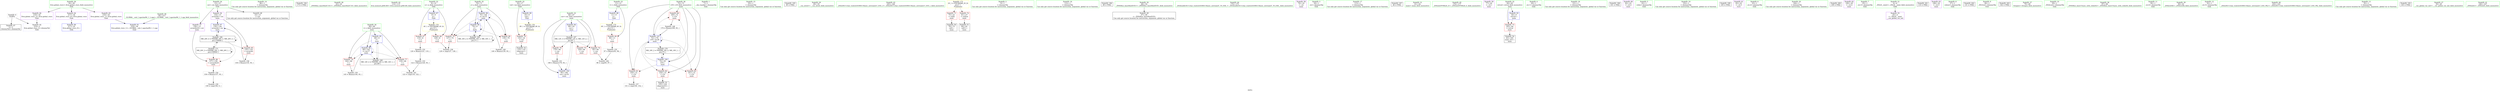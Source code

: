 digraph "SVFG" {
	label="SVFG";

	Node0x55e10bce0e60 [shape=record,color=grey,label="{NodeID: 0\nNullPtr}"];
	Node0x55e10bce0e60 -> Node0x55e10bcf7630[style=solid];
	Node0x55e10bce0e60 -> Node0x55e10bcfacf0[style=solid];
	Node0x55e10bcf77d0 [shape=record,color=blue,label="{NodeID: 97\n134\<--136\narrayidx\<--inc\nmain\n}"];
	Node0x55e10bcf77d0 -> Node0x55e10bd04c60[style=dashed];
	Node0x55e10bcf5810 [shape=record,color=green,label="{NodeID: 14\n86\<--1\n\<--dummyObj\nCan only get source location for instruction, argument, global var or function.}"];
	Node0x55e10bd0f7c0 [shape=record,color=black,label="{NodeID: 194\n173 = PHI()\n}"];
	Node0x55e10bcf6420 [shape=record,color=green,label="{NodeID: 28\n43\<--44\n_ZNSt8ios_base4InitC1Ev\<--_ZNSt8ios_base4InitC1Ev_field_insensitive\n}"];
	Node0x55e10bcf7130 [shape=record,color=green,label="{NodeID: 42\n114\<--115\nllvm.memset.p0i8.i64\<--llvm.memset.p0i8.i64_field_insensitive\n}"];
	Node0x55e10bcf8e30 [shape=record,color=purple,label="{NodeID: 56\n134\<--13\narrayidx\<--cnt\nmain\n}"];
	Node0x55e10bcf8e30 -> Node0x55e10bcfa650[style=solid];
	Node0x55e10bcf8e30 -> Node0x55e10bcf77d0[style=solid];
	Node0x55e10bcfefb0 [shape=record,color=grey,label="{NodeID: 153\n122 = Binary(120, 93, )\n}"];
	Node0x55e10bcfefb0 -> Node0x55e10bcffbb0[style=solid];
	Node0x55e10bcf9a20 [shape=record,color=red,label="{NodeID: 70\n132\<--16\n\<--val\nmain\n}"];
	Node0x55e10bcf9a20 -> Node0x55e10bcf8af0[style=solid];
	Node0x55e10bd05160 [shape=record,color=black,label="{NodeID: 167\nMR_12V_3 = PHI(MR_12V_4, MR_12V_2, )\npts\{67 \}\n}"];
	Node0x55e10bd05160 -> Node0x55e10bcf9d60[style=dashed];
	Node0x55e10bd05160 -> Node0x55e10bcf9e30[style=dashed];
	Node0x55e10bd05160 -> Node0x55e10bcf9f00[style=dashed];
	Node0x55e10bd05160 -> Node0x55e10bcf7be0[style=dashed];
	Node0x55e10bcfa580 [shape=record,color=red,label="{NodeID: 84\n169\<--72\n\<--i19\nmain\n}"];
	Node0x55e10bcfa580 -> Node0x55e10bcf8120[style=solid];
	Node0x55e10bce1670 [shape=record,color=green,label="{NodeID: 1\n7\<--1\n__dso_handle\<--dummyObj\nGlob }"];
	Node0x55e10bcf78a0 [shape=record,color=blue,label="{NodeID: 98\n70\<--140\nj\<--inc15\nmain\n}"];
	Node0x55e10bcf78a0 -> Node0x55e10bcfa170[style=dashed];
	Node0x55e10bcf78a0 -> Node0x55e10bcfa240[style=dashed];
	Node0x55e10bcf78a0 -> Node0x55e10bcf7700[style=dashed];
	Node0x55e10bcf78a0 -> Node0x55e10bcf78a0[style=dashed];
	Node0x55e10bcf78a0 -> Node0x55e10bd05b60[style=dashed];
	Node0x55e10bcf58a0 [shape=record,color=green,label="{NodeID: 15\n93\<--1\n\<--dummyObj\nCan only get source location for instruction, argument, global var or function.}"];
	Node0x55e10bd108d0 [shape=record,color=black,label="{NodeID: 195\n85 = PHI()\n}"];
	Node0x55e10bcf6520 [shape=record,color=green,label="{NodeID: 29\n49\<--50\n__cxa_atexit\<--__cxa_atexit_field_insensitive\n}"];
	Node0x55e10bcf7230 [shape=record,color=green,label="{NodeID: 43\n165\<--166\n_ZStlsISt11char_traitsIcEERSt13basic_ostreamIcT_ES5_c\<--_ZStlsISt11char_traitsIcEERSt13basic_ostreamIcT_ES5_c_field_insensitive\n}"];
	Node0x55e10bcf8f00 [shape=record,color=purple,label="{NodeID: 57\n156\<--13\narrayidx24\<--cnt\nmain\n}"];
	Node0x55e10bcf8f00 -> Node0x55e10bcfa720[style=solid];
	Node0x55e10bcff130 [shape=record,color=grey,label="{NodeID: 154\n158 = Binary(157, 93, )\n}"];
	Node0x55e10bcff130 -> Node0x55e10bcff8b0[style=solid];
	Node0x55e10bcf9af0 [shape=record,color=red,label="{NodeID: 71\n75\<--22\n\<--stdin\nmain\n}"];
	Node0x55e10bcf9af0 -> Node0x55e10bcf8950[style=solid];
	Node0x55e10bd05660 [shape=record,color=black,label="{NodeID: 168\nMR_14V_2 = PHI(MR_14V_4, MR_14V_1, )\npts\{69 \}\n}"];
	Node0x55e10bd05660 -> Node0x55e10bcfaf90[style=dashed];
	Node0x55e10bcfa650 [shape=record,color=red,label="{NodeID: 85\n135\<--134\n\<--arrayidx\nmain\n}"];
	Node0x55e10bcfa650 -> Node0x55e10bcff430[style=solid];
	Node0x55e10bcdff70 [shape=record,color=green,label="{NodeID: 2\n9\<--1\n\<--dummyObj\nCan only get source location for instruction, argument, global var or function.}"];
	Node0x55e10bcf7970 [shape=record,color=blue,label="{NodeID: 99\n68\<--145\ni\<--inc17\nmain\n}"];
	Node0x55e10bcf7970 -> Node0x55e10bcf9fd0[style=dashed];
	Node0x55e10bcf7970 -> Node0x55e10bcfa0a0[style=dashed];
	Node0x55e10bcf7970 -> Node0x55e10bcf7970[style=dashed];
	Node0x55e10bcf7970 -> Node0x55e10bd05660[style=dashed];
	Node0x55e10bcf5930 [shape=record,color=green,label="{NodeID: 16\n112\<--1\n\<--dummyObj\nCan only get source location for instruction, argument, global var or function.}"];
	Node0x55e10bd109d0 [shape=record,color=black,label="{NodeID: 196\n89 = PHI()\n}"];
	Node0x55e10bcf6620 [shape=record,color=green,label="{NodeID: 30\n48\<--54\n_ZNSt8ios_base4InitD1Ev\<--_ZNSt8ios_base4InitD1Ev_field_insensitive\n}"];
	Node0x55e10bcf6620 -> Node0x55e10bcf8850[style=solid];
	Node0x55e10bcf7330 [shape=record,color=green,label="{NodeID: 44\n174\<--175\n_ZSt4endlIcSt11char_traitsIcEERSt13basic_ostreamIT_T0_ES6_\<--_ZSt4endlIcSt11char_traitsIcEERSt13basic_ostreamIT_T0_ES6__field_insensitive\n}"];
	Node0x55e10bcf8fd0 [shape=record,color=purple,label="{NodeID: 58\n76\<--18\n\<--.str\nmain\n}"];
	Node0x55e10bcff2b0 [shape=record,color=grey,label="{NodeID: 155\n97 = Binary(93, 96, )\n}"];
	Node0x55e10bcff2b0 -> Node0x55e10bcffa30[style=solid];
	Node0x55e10bcf9bc0 [shape=record,color=red,label="{NodeID: 72\n81\<--27\n\<--stdout\nmain\n}"];
	Node0x55e10bcf9bc0 -> Node0x55e10bcf8a20[style=solid];
	Node0x55e10bd05b60 [shape=record,color=black,label="{NodeID: 169\nMR_16V_2 = PHI(MR_16V_3, MR_16V_1, )\npts\{71 \}\n}"];
	Node0x55e10bd05b60 -> Node0x55e10bcf7700[style=dashed];
	Node0x55e10bd05b60 -> Node0x55e10bd05b60[style=dashed];
	Node0x55e10bcfa720 [shape=record,color=red,label="{NodeID: 86\n157\<--156\n\<--arrayidx24\nmain\n}"];
	Node0x55e10bcfa720 -> Node0x55e10bcff130[style=solid];
	Node0x55e10bcf5290 [shape=record,color=green,label="{NodeID: 3\n18\<--1\n.str\<--dummyObj\nGlob }"];
	Node0x55e10bcf7a40 [shape=record,color=blue,label="{NodeID: 100\n72\<--93\ni19\<--\nmain\n}"];
	Node0x55e10bcf7a40 -> Node0x55e10bcfa310[style=dashed];
	Node0x55e10bcf7a40 -> Node0x55e10bcfa3e0[style=dashed];
	Node0x55e10bcf7a40 -> Node0x55e10bcfa4b0[style=dashed];
	Node0x55e10bcf7a40 -> Node0x55e10bcfa580[style=dashed];
	Node0x55e10bcf7a40 -> Node0x55e10bcf7b10[style=dashed];
	Node0x55e10bcf7a40 -> Node0x55e10bd06060[style=dashed];
	Node0x55e10bcf59c0 [shape=record,color=green,label="{NodeID: 17\n113\<--1\n\<--dummyObj\nCan only get source location for instruction, argument, global var or function.}"];
	Node0x55e10bd10ad0 [shape=record,color=black,label="{NodeID: 197\n46 = PHI()\n}"];
	Node0x55e10bcf6720 [shape=record,color=green,label="{NodeID: 31\n61\<--62\nmain\<--main_field_insensitive\n}"];
	Node0x55e10bcf7430 [shape=record,color=green,label="{NodeID: 45\n176\<--177\n_ZNSolsEPFRSoS_E\<--_ZNSolsEPFRSoS_E_field_insensitive\n}"];
	Node0x55e10bcf90a0 [shape=record,color=purple,label="{NodeID: 59\n77\<--20\n\<--.str.1\nmain\n}"];
	Node0x55e10bcff430 [shape=record,color=grey,label="{NodeID: 156\n136 = Binary(135, 93, )\n}"];
	Node0x55e10bcff430 -> Node0x55e10bcf77d0[style=solid];
	Node0x55e10bcf9c90 [shape=record,color=red,label="{NodeID: 73\n183\<--64\n\<--retval\nmain\n}"];
	Node0x55e10bcf9c90 -> Node0x55e10bcf8c90[style=solid];
	Node0x55e10bd06060 [shape=record,color=black,label="{NodeID: 170\nMR_18V_2 = PHI(MR_18V_4, MR_18V_1, )\npts\{73 \}\n}"];
	Node0x55e10bd06060 -> Node0x55e10bcf7a40[style=dashed];
	Node0x55e10bcfa7f0 [shape=record,color=blue,label="{NodeID: 87\n8\<--9\nn\<--\nGlob }"];
	Node0x55e10bcfa7f0 -> Node0x55e10bd07a80[style=dashed];
	Node0x55e10bce1b70 [shape=record,color=green,label="{NodeID: 4\n20\<--1\n.str.1\<--dummyObj\nGlob }"];
	Node0x55e10bcf7b10 [shape=record,color=blue,label="{NodeID: 101\n72\<--170\ni19\<--inc28\nmain\n}"];
	Node0x55e10bcf7b10 -> Node0x55e10bcfa310[style=dashed];
	Node0x55e10bcf7b10 -> Node0x55e10bcfa3e0[style=dashed];
	Node0x55e10bcf7b10 -> Node0x55e10bcfa4b0[style=dashed];
	Node0x55e10bcf7b10 -> Node0x55e10bcfa580[style=dashed];
	Node0x55e10bcf7b10 -> Node0x55e10bcf7b10[style=dashed];
	Node0x55e10bcf7b10 -> Node0x55e10bd06060[style=dashed];
	Node0x55e10bcf5a50 [shape=record,color=green,label="{NodeID: 18\n121\<--1\n\<--dummyObj\nCan only get source location for instruction, argument, global var or function.}"];
	Node0x55e10bd10bd0 [shape=record,color=black,label="{NodeID: 198\n101 = PHI()\n}"];
	Node0x55e10bcf6820 [shape=record,color=green,label="{NodeID: 32\n64\<--65\nretval\<--retval_field_insensitive\nmain\n}"];
	Node0x55e10bcf6820 -> Node0x55e10bcf9c90[style=solid];
	Node0x55e10bcf6820 -> Node0x55e10bcfadf0[style=solid];
	Node0x55e10bcf7530 [shape=record,color=green,label="{NodeID: 46\n36\<--213\n_GLOBAL__sub_I_ngochai94_1_1.cpp\<--_GLOBAL__sub_I_ngochai94_1_1.cpp_field_insensitive\n}"];
	Node0x55e10bcf7530 -> Node0x55e10bcfabf0[style=solid];
	Node0x55e10bcf9170 [shape=record,color=purple,label="{NodeID: 60\n82\<--23\n\<--.str.2\nmain\n}"];
	Node0x55e10bcff5b0 [shape=record,color=grey,label="{NodeID: 157\n151 = cmp(150, 152, )\n}"];
	Node0x55e10bcf9d60 [shape=record,color=red,label="{NodeID: 74\n95\<--66\n\<--cas\nmain\n}"];
	Node0x55e10bcf9d60 -> Node0x55e10bcffa30[style=solid];
	Node0x55e10bd06560 [shape=record,color=black,label="{NodeID: 171\nMR_20V_2 = PHI(MR_20V_3, MR_20V_1, )\npts\{150000 \}\n}"];
	Node0x55e10bd06560 -> Node0x55e10bcfa720[style=dashed];
	Node0x55e10bd06560 -> Node0x55e10bd04c60[style=dashed];
	Node0x55e10bd06560 -> Node0x55e10bd06560[style=dashed];
	Node0x55e10bcfa8f0 [shape=record,color=blue,label="{NodeID: 88\n11\<--9\nt\<--\nGlob }"];
	Node0x55e10bcfa8f0 -> Node0x55e10bd07b60[style=dashed];
	Node0x55e10bce1100 [shape=record,color=green,label="{NodeID: 5\n22\<--1\nstdin\<--dummyObj\nGlob }"];
	Node0x55e10bcf7be0 [shape=record,color=blue,label="{NodeID: 102\n66\<--180\ncas\<--inc32\nmain\n}"];
	Node0x55e10bcf7be0 -> Node0x55e10bd05160[style=dashed];
	Node0x55e10bcf5b20 [shape=record,color=green,label="{NodeID: 19\n152\<--1\n\<--dummyObj\nCan only get source location for instruction, argument, global var or function.}"];
	Node0x55e10bd10d30 [shape=record,color=black,label="{NodeID: 199\n105 = PHI()\n}"];
	Node0x55e10bcf68f0 [shape=record,color=green,label="{NodeID: 33\n66\<--67\ncas\<--cas_field_insensitive\nmain\n}"];
	Node0x55e10bcf68f0 -> Node0x55e10bcf9d60[style=solid];
	Node0x55e10bcf68f0 -> Node0x55e10bcf9e30[style=solid];
	Node0x55e10bcf68f0 -> Node0x55e10bcf9f00[style=solid];
	Node0x55e10bcf68f0 -> Node0x55e10bcfaec0[style=solid];
	Node0x55e10bcf68f0 -> Node0x55e10bcf7be0[style=solid];
	Node0x55e10bcf7630 [shape=record,color=black,label="{NodeID: 47\n2\<--3\ndummyVal\<--dummyVal\n}"];
	Node0x55e10bcf9240 [shape=record,color=purple,label="{NodeID: 61\n83\<--25\n\<--.str.3\nmain\n}"];
	Node0x55e10bcff730 [shape=record,color=grey,label="{NodeID: 158\n129 = cmp(127, 128, )\n}"];
	Node0x55e10bcf9e30 [shape=record,color=red,label="{NodeID: 75\n104\<--66\n\<--cas\nmain\n}"];
	Node0x55e10bcfa9f0 [shape=record,color=blue,label="{NodeID: 89\n16\<--9\nval\<--\nGlob }"];
	Node0x55e10bcfa9f0 -> Node0x55e10bd07c40[style=dashed];
	Node0x55e10bce1190 [shape=record,color=green,label="{NodeID: 6\n23\<--1\n.str.2\<--dummyObj\nGlob }"];
	Node0x55e10bcf5c20 [shape=record,color=green,label="{NodeID: 20\n164\<--1\n\<--dummyObj\nCan only get source location for instruction, argument, global var or function.}"];
	Node0x55e10bd10e30 [shape=record,color=black,label="{NodeID: 200\n109 = PHI()\n}"];
	Node0x55e10bcf69c0 [shape=record,color=green,label="{NodeID: 34\n68\<--69\ni\<--i_field_insensitive\nmain\n}"];
	Node0x55e10bcf69c0 -> Node0x55e10bcf9fd0[style=solid];
	Node0x55e10bcf69c0 -> Node0x55e10bcfa0a0[style=solid];
	Node0x55e10bcf69c0 -> Node0x55e10bcfaf90[style=solid];
	Node0x55e10bcf69c0 -> Node0x55e10bcf7970[style=solid];
	Node0x55e10bcf8750 [shape=record,color=black,label="{NodeID: 48\n14\<--13\n\<--cnt\nCan only get source location for instruction, argument, global var or function.}"];
	Node0x55e10bcf9310 [shape=record,color=purple,label="{NodeID: 62\n100\<--30\n\<--.str.4\nmain\n}"];
	Node0x55e10bcff8b0 [shape=record,color=grey,label="{NodeID: 159\n159 = cmp(158, 9, )\n}"];
	Node0x55e10bcf9f00 [shape=record,color=red,label="{NodeID: 76\n179\<--66\n\<--cas\nmain\n}"];
	Node0x55e10bcf9f00 -> Node0x55e10bcf85a0[style=solid];
	Node0x55e10bd06f60 [shape=record,color=yellow,style=double,label="{NodeID: 173\n2V_1 = ENCHI(MR_2V_0)\npts\{1 \}\nFun[main]}"];
	Node0x55e10bd06f60 -> Node0x55e10bcf9af0[style=dashed];
	Node0x55e10bd06f60 -> Node0x55e10bcf9bc0[style=dashed];
	Node0x55e10bcfaaf0 [shape=record,color=blue,label="{NodeID: 90\n217\<--35\nllvm.global_ctors_0\<--\nGlob }"];
	Node0x55e10bce12b0 [shape=record,color=green,label="{NodeID: 7\n25\<--1\n.str.3\<--dummyObj\nGlob }"];
	Node0x55e10bcf5d20 [shape=record,color=green,label="{NodeID: 21\n4\<--6\n_ZStL8__ioinit\<--_ZStL8__ioinit_field_insensitive\nGlob }"];
	Node0x55e10bcf5d20 -> Node0x55e10bcf8d60[style=solid];
	Node0x55e10bd10f00 [shape=record,color=black,label="{NodeID: 201\n110 = PHI()\n}"];
	Node0x55e10bcf6a90 [shape=record,color=green,label="{NodeID: 35\n70\<--71\nj\<--j_field_insensitive\nmain\n}"];
	Node0x55e10bcf6a90 -> Node0x55e10bcfa170[style=solid];
	Node0x55e10bcf6a90 -> Node0x55e10bcfa240[style=solid];
	Node0x55e10bcf6a90 -> Node0x55e10bcf7700[style=solid];
	Node0x55e10bcf6a90 -> Node0x55e10bcf78a0[style=solid];
	Node0x55e10bcf8850 [shape=record,color=black,label="{NodeID: 49\n47\<--48\n\<--_ZNSt8ios_base4InitD1Ev\nCan only get source location for instruction, argument, global var or function.}"];
	Node0x55e10bcf93e0 [shape=record,color=purple,label="{NodeID: 63\n108\<--32\n\<--.str.5\nmain\n}"];
	Node0x55e10bcffa30 [shape=record,color=grey,label="{NodeID: 160\n98 = cmp(95, 97, )\n}"];
	Node0x55e10bcf9fd0 [shape=record,color=red,label="{NodeID: 77\n118\<--68\n\<--i\nmain\n}"];
	Node0x55e10bcf9fd0 -> Node0x55e10bcffbb0[style=solid];
	Node0x55e10bd07a80 [shape=record,color=yellow,style=double,label="{NodeID: 174\n4V_1 = ENCHI(MR_4V_0)\npts\{10 \}\nFun[main]}"];
	Node0x55e10bd07a80 -> Node0x55e10bcf97b0[style=dashed];
	Node0x55e10bd07a80 -> Node0x55e10bcf9880[style=dashed];
	Node0x55e10bcfabf0 [shape=record,color=blue,label="{NodeID: 91\n218\<--36\nllvm.global_ctors_1\<--_GLOBAL__sub_I_ngochai94_1_1.cpp\nGlob }"];
	Node0x55e10bce1340 [shape=record,color=green,label="{NodeID: 8\n27\<--1\nstdout\<--dummyObj\nGlob }"];
	Node0x55e10bcf5e20 [shape=record,color=green,label="{NodeID: 22\n8\<--10\nn\<--n_field_insensitive\nGlob }"];
	Node0x55e10bcf5e20 -> Node0x55e10bcf97b0[style=solid];
	Node0x55e10bcf5e20 -> Node0x55e10bcf9880[style=solid];
	Node0x55e10bcf5e20 -> Node0x55e10bcfa7f0[style=solid];
	Node0x55e10bd10fd0 [shape=record,color=black,label="{NodeID: 202\n131 = PHI()\n}"];
	Node0x55e10bcf6b60 [shape=record,color=green,label="{NodeID: 36\n72\<--73\ni19\<--i19_field_insensitive\nmain\n}"];
	Node0x55e10bcf6b60 -> Node0x55e10bcfa310[style=solid];
	Node0x55e10bcf6b60 -> Node0x55e10bcfa3e0[style=solid];
	Node0x55e10bcf6b60 -> Node0x55e10bcfa4b0[style=solid];
	Node0x55e10bcf6b60 -> Node0x55e10bcfa580[style=solid];
	Node0x55e10bcf6b60 -> Node0x55e10bcf7a40[style=solid];
	Node0x55e10bcf6b60 -> Node0x55e10bcf7b10[style=solid];
	Node0x55e10bcf8950 [shape=record,color=black,label="{NodeID: 50\n78\<--75\ncall\<--\nmain\n}"];
	Node0x55e10bcf94b0 [shape=record,color=purple,label="{NodeID: 64\n217\<--34\nllvm.global_ctors_0\<--llvm.global_ctors\nGlob }"];
	Node0x55e10bcf94b0 -> Node0x55e10bcfaaf0[style=solid];
	Node0x55e10bcffbb0 [shape=record,color=grey,label="{NodeID: 161\n123 = cmp(118, 122, )\n}"];
	Node0x55e10bcfa0a0 [shape=record,color=red,label="{NodeID: 78\n144\<--68\n\<--i\nmain\n}"];
	Node0x55e10bcfa0a0 -> Node0x55e10bcf8420[style=solid];
	Node0x55e10bd07b60 [shape=record,color=yellow,style=double,label="{NodeID: 175\n6V_1 = ENCHI(MR_6V_0)\npts\{12 \}\nFun[main]}"];
	Node0x55e10bd07b60 -> Node0x55e10bcf9950[style=dashed];
	Node0x55e10bcfacf0 [shape=record,color=blue, style = dotted,label="{NodeID: 92\n219\<--3\nllvm.global_ctors_2\<--dummyVal\nGlob }"];
	Node0x55e10bce2500 [shape=record,color=green,label="{NodeID: 9\n28\<--1\n_ZSt3cin\<--dummyObj\nGlob }"];
	Node0x55e10bcf5f20 [shape=record,color=green,label="{NodeID: 23\n11\<--12\nt\<--t_field_insensitive\nGlob }"];
	Node0x55e10bcf5f20 -> Node0x55e10bcf9950[style=solid];
	Node0x55e10bcf5f20 -> Node0x55e10bcfa8f0[style=solid];
	Node0x55e10bd110d0 [shape=record,color=black,label="{NodeID: 203\n162 = PHI()\n}"];
	Node0x55e10bcf6c30 [shape=record,color=green,label="{NodeID: 37\n79\<--80\nfreopen\<--freopen_field_insensitive\n}"];
	Node0x55e10bcf8a20 [shape=record,color=black,label="{NodeID: 51\n84\<--81\ncall1\<--\nmain\n}"];
	Node0x55e10bcf8120 [shape=record,color=grey,label="{NodeID: 148\n170 = Binary(169, 93, )\n}"];
	Node0x55e10bcf8120 -> Node0x55e10bcf7b10[style=solid];
	Node0x55e10bcf95b0 [shape=record,color=purple,label="{NodeID: 65\n218\<--34\nllvm.global_ctors_1\<--llvm.global_ctors\nGlob }"];
	Node0x55e10bcf95b0 -> Node0x55e10bcfabf0[style=solid];
	Node0x55e10bcfa170 [shape=record,color=red,label="{NodeID: 79\n127\<--70\n\<--j\nmain\n}"];
	Node0x55e10bcfa170 -> Node0x55e10bcff730[style=solid];
	Node0x55e10bd07c40 [shape=record,color=yellow,style=double,label="{NodeID: 176\n8V_1 = ENCHI(MR_8V_0)\npts\{17 \}\nFun[main]}"];
	Node0x55e10bd07c40 -> Node0x55e10bcf9a20[style=dashed];
	Node0x55e10bcfadf0 [shape=record,color=blue,label="{NodeID: 93\n64\<--9\nretval\<--\nmain\n}"];
	Node0x55e10bcfadf0 -> Node0x55e10bcf9c90[style=dashed];
	Node0x55e10bce25d0 [shape=record,color=green,label="{NodeID: 10\n29\<--1\n_ZSt4cout\<--dummyObj\nGlob }"];
	Node0x55e10bcf6020 [shape=record,color=green,label="{NodeID: 24\n13\<--15\ncnt\<--cnt_field_insensitive\nGlob }"];
	Node0x55e10bcf6020 -> Node0x55e10bcf8750[style=solid];
	Node0x55e10bcf6020 -> Node0x55e10bcf8e30[style=solid];
	Node0x55e10bcf6020 -> Node0x55e10bcf8f00[style=solid];
	Node0x55e10bcf6d30 [shape=record,color=green,label="{NodeID: 38\n87\<--88\n_ZNSt8ios_base15sync_with_stdioEb\<--_ZNSt8ios_base15sync_with_stdioEb_field_insensitive\n}"];
	Node0x55e10bcf8af0 [shape=record,color=black,label="{NodeID: 52\n133\<--132\nidxprom\<--\nmain\n}"];
	Node0x55e10bcf82a0 [shape=record,color=grey,label="{NodeID: 149\n140 = Binary(139, 93, )\n}"];
	Node0x55e10bcf82a0 -> Node0x55e10bcf78a0[style=solid];
	Node0x55e10bcf96b0 [shape=record,color=purple,label="{NodeID: 66\n219\<--34\nllvm.global_ctors_2\<--llvm.global_ctors\nGlob }"];
	Node0x55e10bcf96b0 -> Node0x55e10bcfacf0[style=solid];
	Node0x55e10bcfa240 [shape=record,color=red,label="{NodeID: 80\n139\<--70\n\<--j\nmain\n}"];
	Node0x55e10bcfa240 -> Node0x55e10bcf82a0[style=solid];
	Node0x55e10bcfaec0 [shape=record,color=blue,label="{NodeID: 94\n66\<--93\ncas\<--\nmain\n}"];
	Node0x55e10bcfaec0 -> Node0x55e10bd05160[style=dashed];
	Node0x55e10bce26a0 [shape=record,color=green,label="{NodeID: 11\n30\<--1\n.str.4\<--dummyObj\nGlob }"];
	Node0x55e10bcf6120 [shape=record,color=green,label="{NodeID: 25\n16\<--17\nval\<--val_field_insensitive\nGlob }"];
	Node0x55e10bcf6120 -> Node0x55e10bcf9a20[style=solid];
	Node0x55e10bcf6120 -> Node0x55e10bcfa9f0[style=solid];
	Node0x55e10bcf6e30 [shape=record,color=green,label="{NodeID: 39\n90\<--91\n_ZNSirsERi\<--_ZNSirsERi_field_insensitive\n}"];
	Node0x55e10bcf8bc0 [shape=record,color=black,label="{NodeID: 53\n155\<--154\nidxprom23\<--\nmain\n}"];
	Node0x55e10bcf8420 [shape=record,color=grey,label="{NodeID: 150\n145 = Binary(144, 93, )\n}"];
	Node0x55e10bcf8420 -> Node0x55e10bcf7970[style=solid];
	Node0x55e10bcf97b0 [shape=record,color=red,label="{NodeID: 67\n119\<--8\n\<--n\nmain\n}"];
	Node0x55e10bcf97b0 -> Node0x55e10bcfee30[style=solid];
	Node0x55e10bcfa310 [shape=record,color=red,label="{NodeID: 81\n150\<--72\n\<--i19\nmain\n}"];
	Node0x55e10bcfa310 -> Node0x55e10bcff5b0[style=solid];
	Node0x55e10bcfaf90 [shape=record,color=blue,label="{NodeID: 95\n68\<--9\ni\<--\nmain\n}"];
	Node0x55e10bcfaf90 -> Node0x55e10bcf9fd0[style=dashed];
	Node0x55e10bcfaf90 -> Node0x55e10bcfa0a0[style=dashed];
	Node0x55e10bcfaf90 -> Node0x55e10bcf7970[style=dashed];
	Node0x55e10bcfaf90 -> Node0x55e10bd05660[style=dashed];
	Node0x55e10bcf56f0 [shape=record,color=green,label="{NodeID: 12\n32\<--1\n.str.5\<--dummyObj\nGlob }"];
	Node0x55e10bcf6220 [shape=record,color=green,label="{NodeID: 26\n34\<--38\nllvm.global_ctors\<--llvm.global_ctors_field_insensitive\nGlob }"];
	Node0x55e10bcf6220 -> Node0x55e10bcf94b0[style=solid];
	Node0x55e10bcf6220 -> Node0x55e10bcf95b0[style=solid];
	Node0x55e10bcf6220 -> Node0x55e10bcf96b0[style=solid];
	Node0x55e10bcf6f30 [shape=record,color=green,label="{NodeID: 40\n102\<--103\n_ZStlsISt11char_traitsIcEERSt13basic_ostreamIcT_ES5_PKc\<--_ZStlsISt11char_traitsIcEERSt13basic_ostreamIcT_ES5_PKc_field_insensitive\n}"];
	Node0x55e10bcf8c90 [shape=record,color=black,label="{NodeID: 54\n63\<--183\nmain_ret\<--\nmain\n}"];
	Node0x55e10bcf85a0 [shape=record,color=grey,label="{NodeID: 151\n180 = Binary(179, 93, )\n}"];
	Node0x55e10bcf85a0 -> Node0x55e10bcf7be0[style=solid];
	Node0x55e10bcf9880 [shape=record,color=red,label="{NodeID: 68\n128\<--8\n\<--n\nmain\n}"];
	Node0x55e10bcf9880 -> Node0x55e10bcff730[style=solid];
	Node0x55e10bcfa3e0 [shape=record,color=red,label="{NodeID: 82\n154\<--72\n\<--i19\nmain\n}"];
	Node0x55e10bcfa3e0 -> Node0x55e10bcf8bc0[style=solid];
	Node0x55e10bcf7700 [shape=record,color=blue,label="{NodeID: 96\n70\<--9\nj\<--\nmain\n}"];
	Node0x55e10bcf7700 -> Node0x55e10bcfa170[style=dashed];
	Node0x55e10bcf7700 -> Node0x55e10bcfa240[style=dashed];
	Node0x55e10bcf7700 -> Node0x55e10bcf7700[style=dashed];
	Node0x55e10bcf7700 -> Node0x55e10bcf78a0[style=dashed];
	Node0x55e10bcf7700 -> Node0x55e10bd05b60[style=dashed];
	Node0x55e10bcf5780 [shape=record,color=green,label="{NodeID: 13\n35\<--1\n\<--dummyObj\nCan only get source location for instruction, argument, global var or function.}"];
	Node0x55e10bd0f6c0 [shape=record,color=black,label="{NodeID: 193\n163 = PHI()\n}"];
	Node0x55e10bcf6320 [shape=record,color=green,label="{NodeID: 27\n39\<--40\n__cxx_global_var_init\<--__cxx_global_var_init_field_insensitive\n}"];
	Node0x55e10bcf7030 [shape=record,color=green,label="{NodeID: 41\n106\<--107\n_ZNSolsEi\<--_ZNSolsEi_field_insensitive\n}"];
	Node0x55e10bcf8d60 [shape=record,color=purple,label="{NodeID: 55\n45\<--4\n\<--_ZStL8__ioinit\n__cxx_global_var_init\n}"];
	Node0x55e10bcfee30 [shape=record,color=grey,label="{NodeID: 152\n120 = Binary(121, 119, )\n}"];
	Node0x55e10bcfee30 -> Node0x55e10bcfefb0[style=solid];
	Node0x55e10bcf9950 [shape=record,color=red,label="{NodeID: 69\n96\<--11\n\<--t\nmain\n}"];
	Node0x55e10bcf9950 -> Node0x55e10bcff2b0[style=solid];
	Node0x55e10bd04c60 [shape=record,color=black,label="{NodeID: 166\nMR_20V_4 = PHI(MR_20V_5, MR_20V_3, )\npts\{150000 \}\n}"];
	Node0x55e10bd04c60 -> Node0x55e10bcfa650[style=dashed];
	Node0x55e10bd04c60 -> Node0x55e10bcfa720[style=dashed];
	Node0x55e10bd04c60 -> Node0x55e10bcf77d0[style=dashed];
	Node0x55e10bd04c60 -> Node0x55e10bd04c60[style=dashed];
	Node0x55e10bd04c60 -> Node0x55e10bd06560[style=dashed];
	Node0x55e10bcfa4b0 [shape=record,color=red,label="{NodeID: 83\n161\<--72\n\<--i19\nmain\n}"];
}
